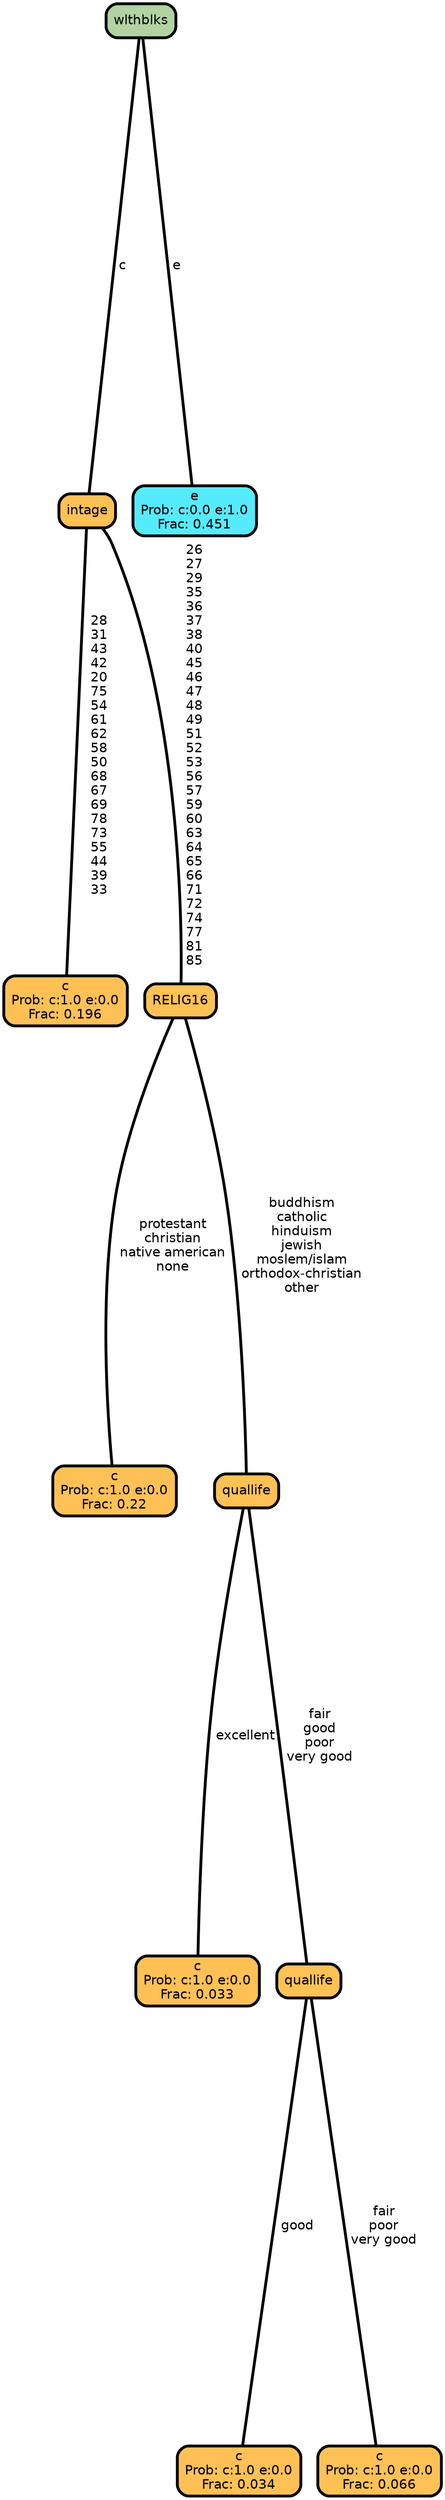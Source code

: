 graph Tree {
node [shape=box, style="filled, rounded",color="black",penwidth="3",fontcolor="black",                 fontname=helvetica] ;
graph [ranksep="0 equally", splines=straight,                 bgcolor=transparent, dpi=200] ;
edge [fontname=helvetica, color=black] ;
0 [label="c
Prob: c:1.0 e:0.0
Frac: 0.196", fillcolor="#ffc155"] ;
1 [label="intage", fillcolor="#fec155"] ;
2 [label="c
Prob: c:1.0 e:0.0
Frac: 0.22", fillcolor="#ffc155"] ;
3 [label="RELIG16", fillcolor="#fec155"] ;
4 [label="c
Prob: c:1.0 e:0.0
Frac: 0.033", fillcolor="#ffc155"] ;
5 [label="quallife", fillcolor="#fec155"] ;
6 [label="c
Prob: c:1.0 e:0.0
Frac: 0.034", fillcolor="#ffc155"] ;
7 [label="quallife", fillcolor="#fec155"] ;
8 [label="c
Prob: c:1.0 e:0.0
Frac: 0.066", fillcolor="#fdc156"] ;
9 [label="wlthblks", fillcolor="#b2d3a1"] ;
10 [label="e
Prob: c:0.0 e:1.0
Frac: 0.451", fillcolor="#56eafd"] ;
1 -- 0 [label=" 28\n 31\n 43\n 42\n 20\n 75\n 54\n 61\n 62\n 58\n 50\n 68\n 67\n 69\n 78\n 73\n 55\n 44\n 39\n 33",penwidth=3] ;
1 -- 3 [label=" 26\n 27\n 29\n 35\n 36\n 37\n 38\n 40\n 45\n 46\n 47\n 48\n 49\n 51\n 52\n 53\n 56\n 57\n 59\n 60\n 63\n 64\n 65\n 66\n 71\n 72\n 74\n 77\n 81\n 85",penwidth=3] ;
3 -- 2 [label=" protestant\n christian\n native american\n none",penwidth=3] ;
3 -- 5 [label=" buddhism\n catholic\n hinduism\n jewish\n moslem/islam\n orthodox-christian\n other",penwidth=3] ;
5 -- 4 [label=" excellent",penwidth=3] ;
5 -- 7 [label=" fair\n good\n poor\n very good",penwidth=3] ;
7 -- 6 [label=" good",penwidth=3] ;
7 -- 8 [label=" fair\n poor\n very good",penwidth=3] ;
9 -- 1 [label=" c",penwidth=3] ;
9 -- 10 [label=" e",penwidth=3] ;
{rank = same;}}